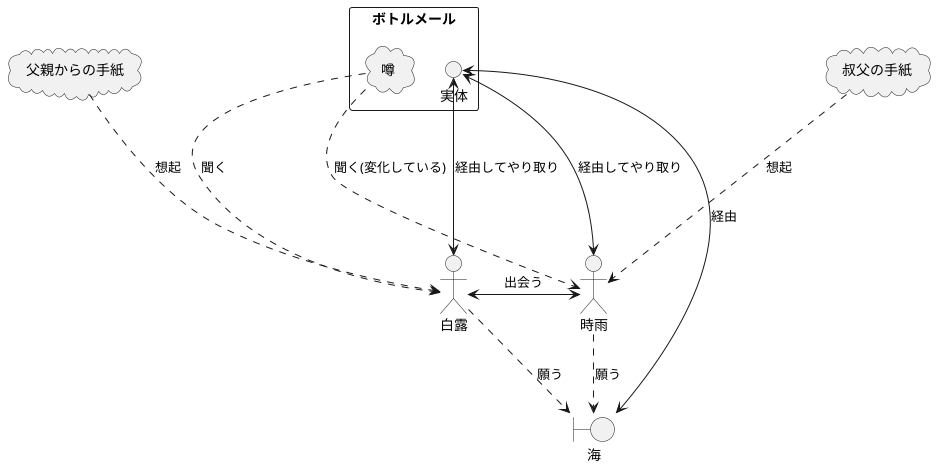 @startuml 関係図

actor 白露 as st
actor 時雨 as sg
rectangle ボトルメール {
    cloud 噂 as rm
    interface 実体 as mail
}
boundary 海 as sea
cloud 父親からの手紙 as memory1
cloud 叔父の手紙 as memory2

st <-> sg: 出会う
rm ..> st: 聞く
rm ...> sg: 聞く(変化している)
mail <-> st: 経由してやり取り
mail <-> sg: 経由してやり取り
mail <-> sea: 経由
st ..> sea: 願う
sg ..> sea: 願う
memory1 ...> st: 想起
memory2 ...> sg: 想起

@enduml